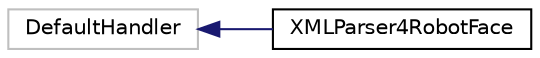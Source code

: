 digraph "Graphical Class Hierarchy"
{
  edge [fontname="Helvetica",fontsize="10",labelfontname="Helvetica",labelfontsize="10"];
  node [fontname="Helvetica",fontsize="10",shape=record];
  rankdir="LR";
  Node1 [label="DefaultHandler",height=0.2,width=0.4,color="grey75", fillcolor="white", style="filled"];
  Node1 -> Node2 [dir="back",color="midnightblue",fontsize="10",style="solid",fontname="Helvetica"];
  Node2 [label="XMLParser4RobotFace",height=0.2,width=0.4,color="black", fillcolor="white", style="filled",URL="$class_x_m_l_parser4_robot_face.html",tooltip="Implementuje reakcje na napotkane elementu opisu akcji. "];
}
